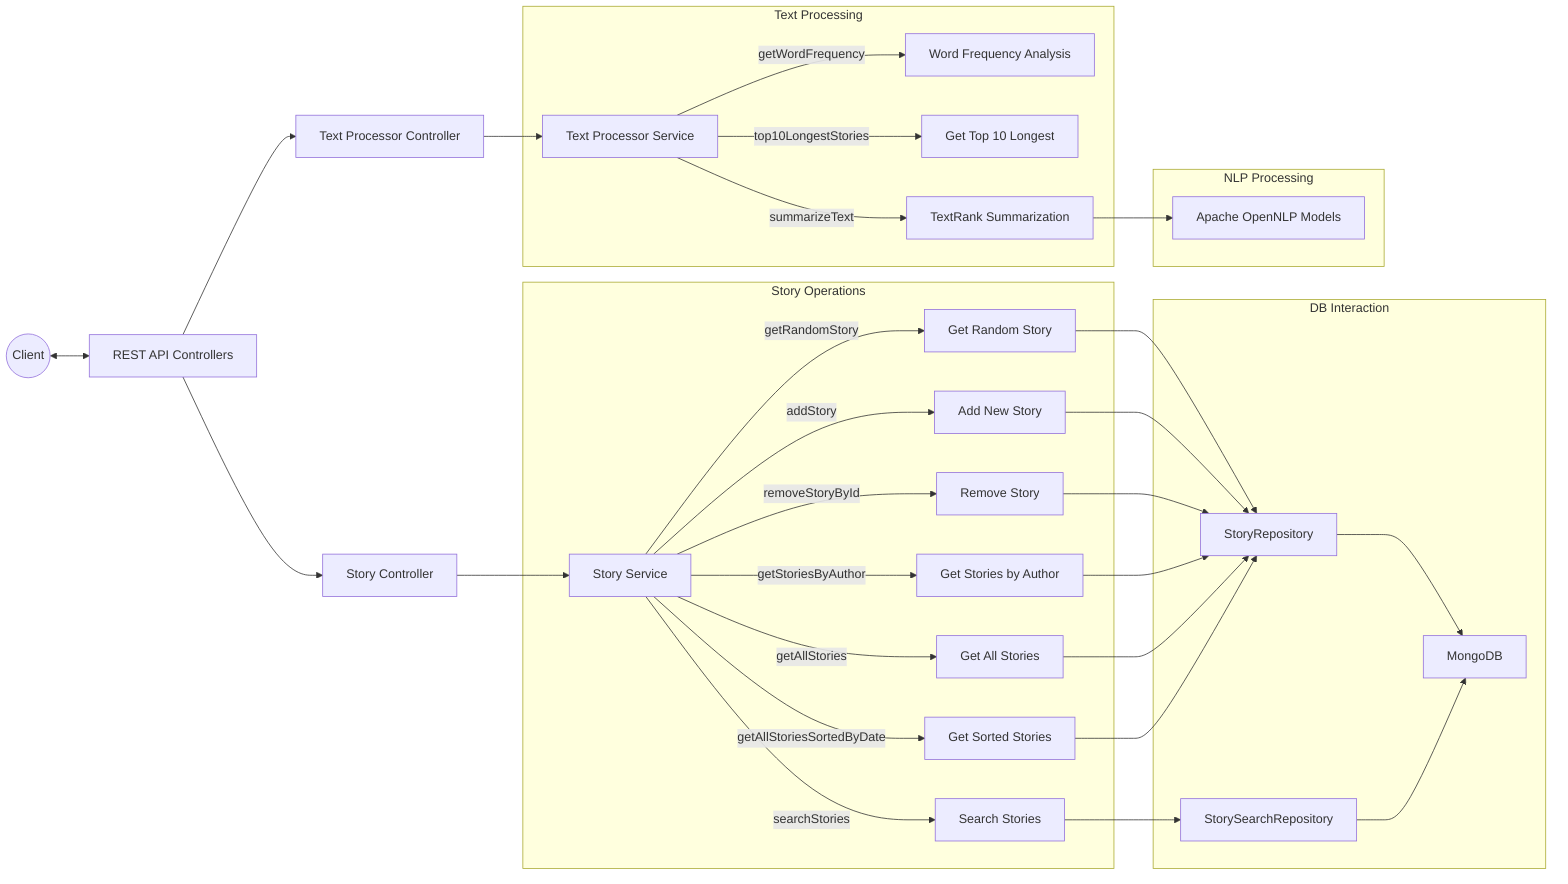 graph LR
    Client((Client)) <--> RestAPI[REST API Controllers]

    RestAPI --> StoryController[Story Controller]
    RestAPI --> TextProcessorController[Text Processor Controller]

    StoryController --> StoryService[Story Service]
    TextProcessorController --> TextProcessorService[Text Processor Service]

    %% Service Layer
    subgraph "Story Operations"
        StoryService -->|getAllStories| GetAll[Get All Stories]
        StoryService -->|getAllStoriesSortedByDate| GetSorted[Get Sorted Stories]
        StoryService -->|getRandomStory| GetRandom[Get Random Story]
        StoryService -->|getStoriesByAuthor| GetByAuthor[Get Stories by Author]
        StoryService -->|addStory| AddStory[Add New Story]
        StoryService -->|removeStoryById| RemoveStory[Remove Story]
        StoryService -->|searchStories| SearchStories[Search Stories]
    end

    subgraph "DB Interaction"
        GetRandom --> StoryRepository
        AddStory --> StoryRepository
        RemoveStory --> StoryRepository
        GetByAuthor --> StoryRepository
        GetAll --> StoryRepository
        GetSorted --> StoryRepository

        StoryRepository --> MongoDB

        SearchStories --> StorySearchRepository

        StorySearchRepository --> MongoDB
    end

    subgraph "Text Processing"
        TextProcessorService -->|getWordFrequency| WordFreq[Word Frequency Analysis]
        TextProcessorService -->|top10LongestStories| GetTop10[Get Top 10 Longest]
        TextProcessorService -->|summarizeText| Summarize[TextRank Summarization]
    end

    subgraph "NLP Processing"
        Summarize --> NLPModels[Apache OpenNLP Models]
    end